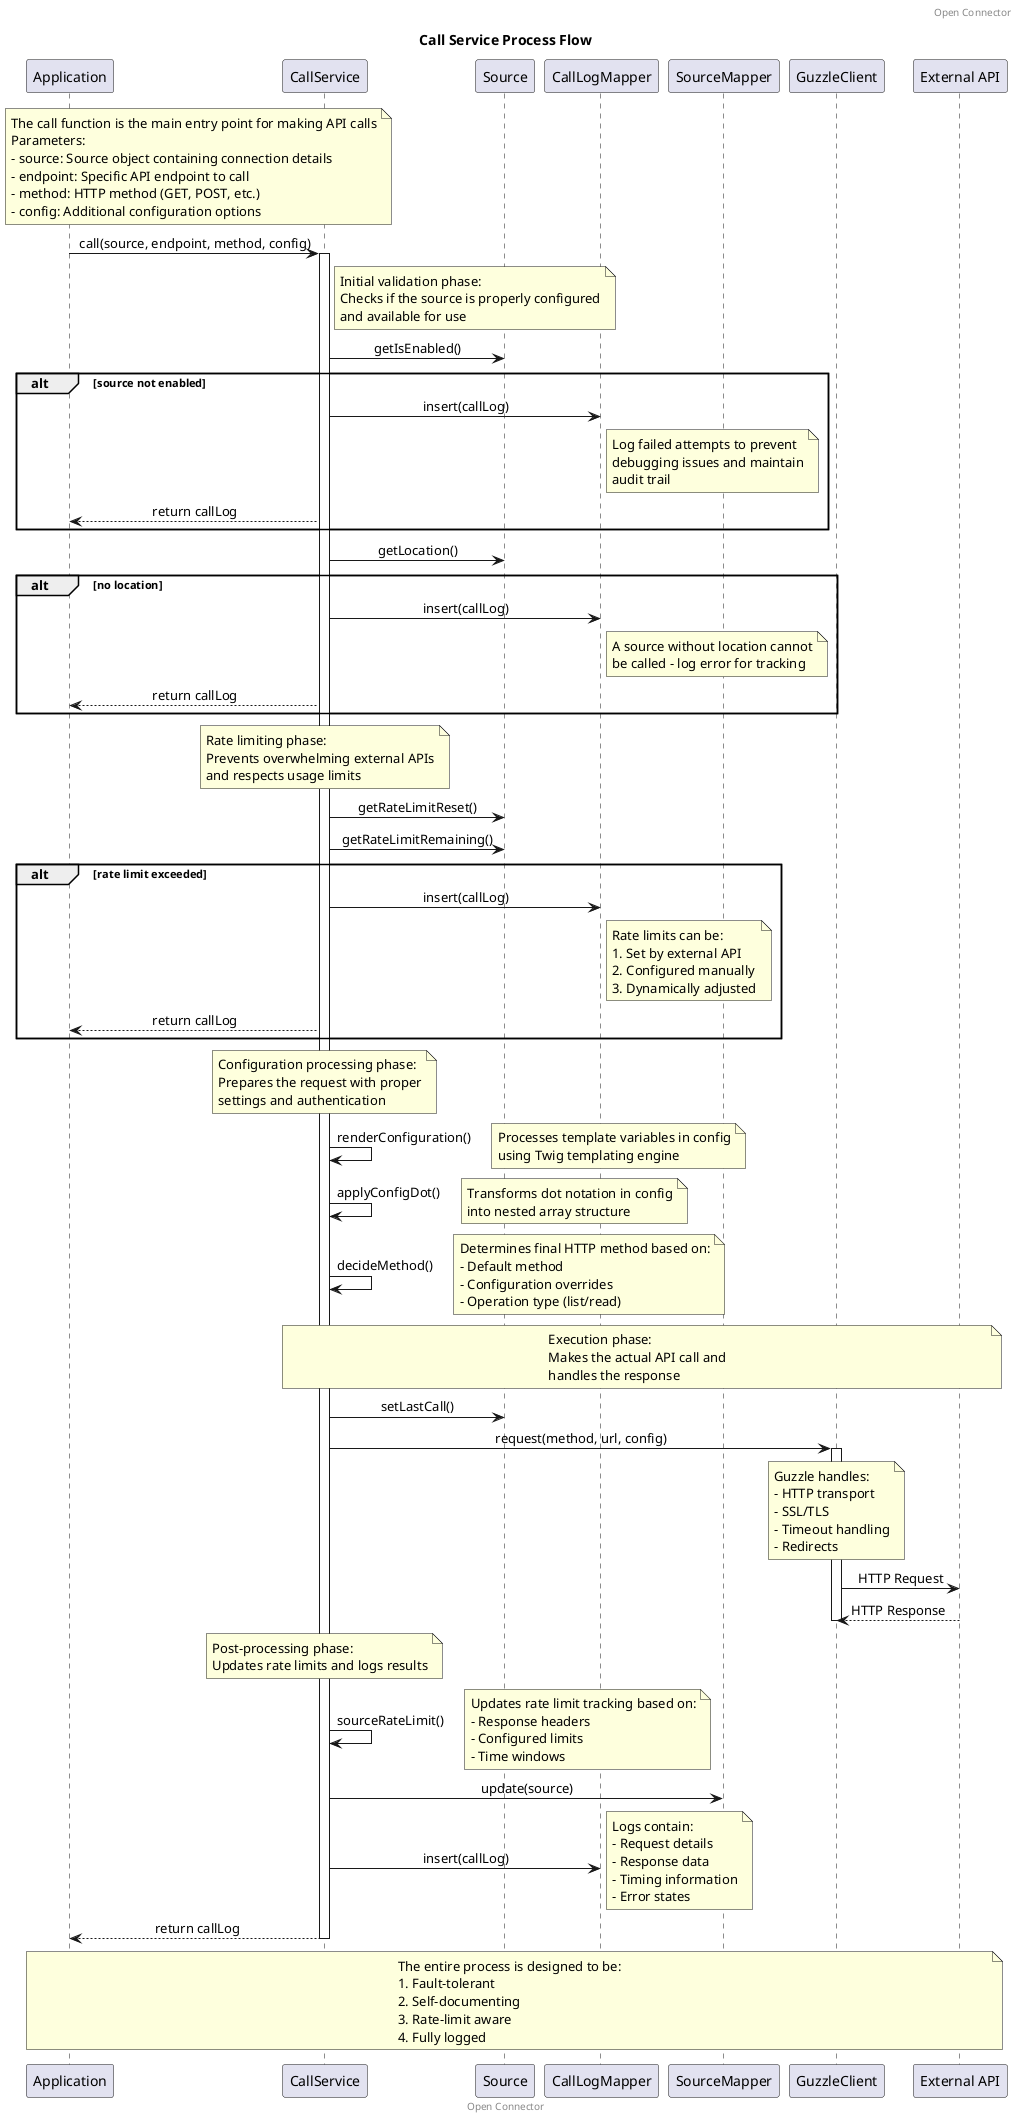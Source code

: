 @startuml
title Call Service Process Flow
footer: Open Connector
header: Open Connector

participant "Application" as App
participant "CallService" as CS
participant "Source" as S
participant "CallLogMapper" as CLM
participant "SourceMapper" as SM
participant "GuzzleClient" as GC
participant "External API" as API

skinparam sequenceMessageAlign center
skinparam responseMessageBelowArrow true

note over App, CS
  The call function is the main entry point for making API calls
  Parameters:
  - source: Source object containing connection details
  - endpoint: Specific API endpoint to call
  - method: HTTP method (GET, POST, etc.)
  - config: Additional configuration options
endnote

App -> CS: call(source, endpoint, method, config)
activate CS

note right of CS
  Initial validation phase:
  Checks if the source is properly configured
  and available for use
endnote

' Check if source is enabled
CS -> S: getIsEnabled()
alt source not enabled
    CS -> CLM: insert(callLog)
    note right of CLM
      Log failed attempts to prevent
      debugging issues and maintain
      audit trail
    endnote
    CS --> App: return callLog
end

' Check if source has location
CS -> S: getLocation()
alt no location
    CS -> CLM: insert(callLog)
    note right of CLM
      A source without location cannot
      be called - log error for tracking
    endnote
    CS --> App: return callLog
end

note over CS
  Rate limiting phase:
  Prevents overwhelming external APIs
  and respects usage limits
endnote

' Rate limit checks
CS -> S: getRateLimitReset()
CS -> S: getRateLimitRemaining()
alt rate limit exceeded
    CS -> CLM: insert(callLog)
    note right of CLM
      Rate limits can be:
      1. Set by external API
      2. Configured manually
      3. Dynamically adjusted
    endnote
    CS --> App: return callLog
end

note over CS
  Configuration processing phase:
  Prepares the request with proper
  settings and authentication
endnote

' Configuration processing
CS -> CS: renderConfiguration()
note right
  Processes template variables in config
  using Twig templating engine
endnote

CS -> CS: applyConfigDot()
note right
  Transforms dot notation in config
  into nested array structure
endnote

CS -> CS: decideMethod()
note right
  Determines final HTTP method based on:
  - Default method
  - Configuration overrides
  - Operation type (list/read)
endnote

note over CS, API
  Execution phase:
  Makes the actual API call and
  handles the response
endnote

' Making the actual call
CS -> S: setLastCall()
CS -> GC: request(method, url, config)
activate GC
note over GC
  Guzzle handles:
  - HTTP transport
  - SSL/TLS
  - Timeout handling
  - Redirects
endnote

GC -> API: HTTP Request
API --> GC: HTTP Response
deactivate GC

note over CS
  Post-processing phase:
  Updates rate limits and logs results
endnote

' Rate limit handling
CS -> CS: sourceRateLimit()
note right
  Updates rate limit tracking based on:
  - Response headers
  - Configured limits
  - Time windows
endnote

CS -> SM: update(source)

' Logging the call
CS -> CLM: insert(callLog)
note right
  Logs contain:
  - Request details
  - Response data
  - Timing information
  - Error states
endnote

CS --> App: return callLog
deactivate CS

note over App, API
  The entire process is designed to be:
  1. Fault-tolerant
  2. Self-documenting
  3. Rate-limit aware
  4. Fully logged
endnote

@enduml
